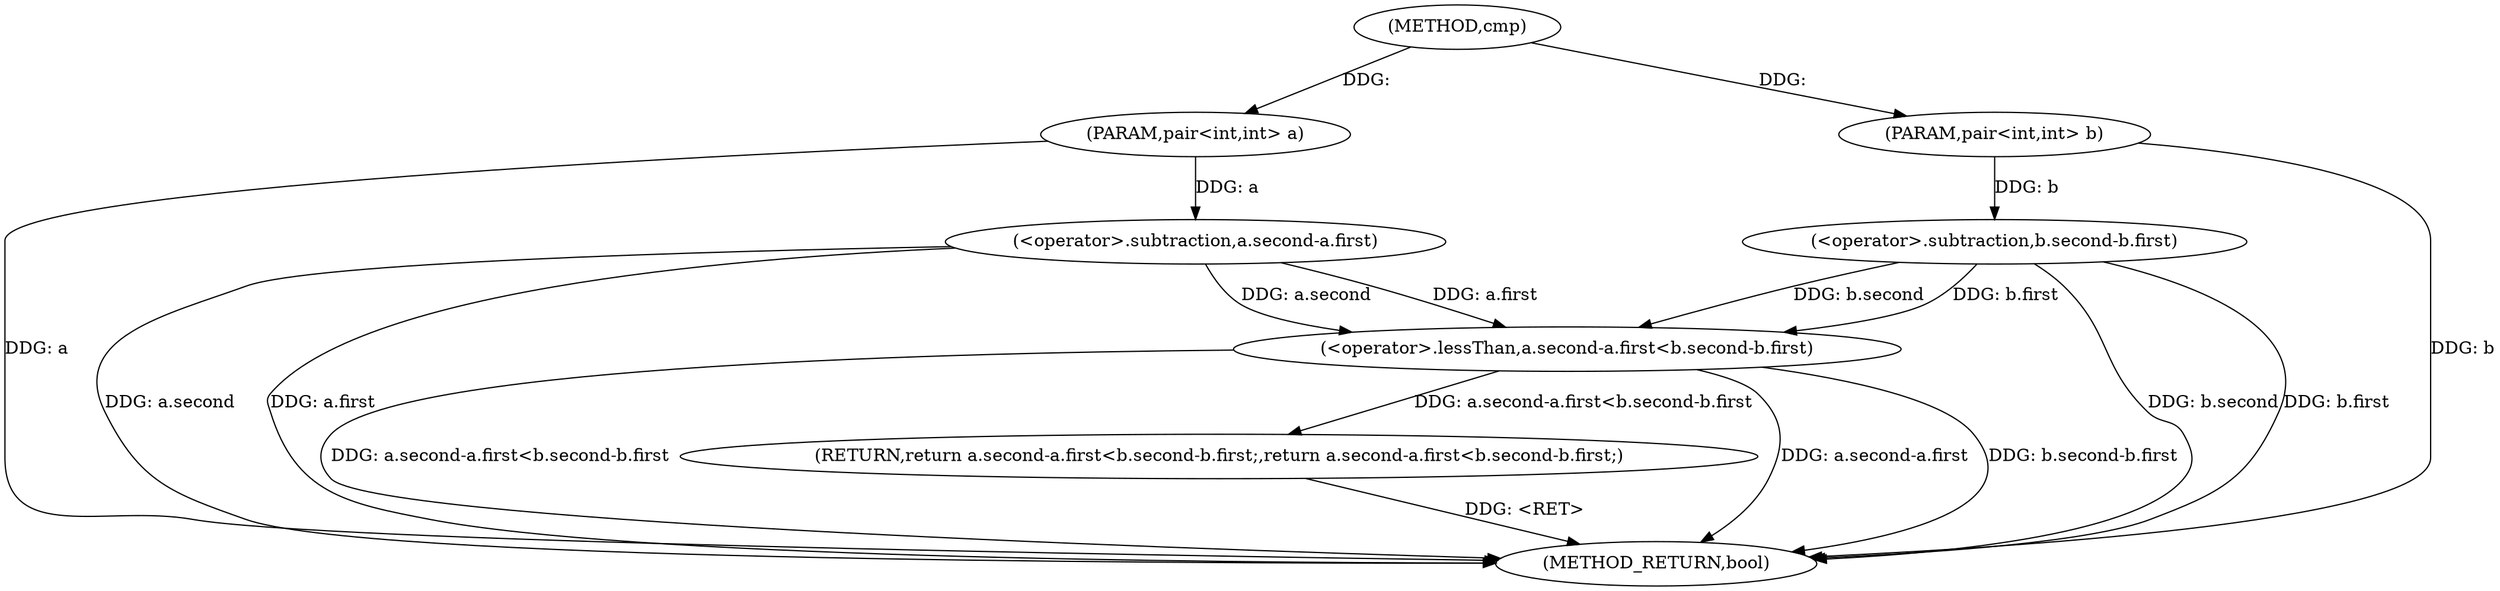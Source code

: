 digraph "cmp" {  
"1000101" [label = "(METHOD,cmp)" ]
"1000121" [label = "(METHOD_RETURN,bool)" ]
"1000102" [label = "(PARAM,pair<int,int> a)" ]
"1000103" [label = "(PARAM,pair<int,int> b)" ]
"1000105" [label = "(RETURN,return a.second-a.first<b.second-b.first;,return a.second-a.first<b.second-b.first;)" ]
"1000106" [label = "(<operator>.lessThan,a.second-a.first<b.second-b.first)" ]
"1000107" [label = "(<operator>.subtraction,a.second-a.first)" ]
"1000114" [label = "(<operator>.subtraction,b.second-b.first)" ]
  "1000102" -> "1000121"  [ label = "DDG: a"] 
  "1000103" -> "1000121"  [ label = "DDG: b"] 
  "1000107" -> "1000121"  [ label = "DDG: a.second"] 
  "1000107" -> "1000121"  [ label = "DDG: a.first"] 
  "1000106" -> "1000121"  [ label = "DDG: a.second-a.first"] 
  "1000114" -> "1000121"  [ label = "DDG: b.second"] 
  "1000114" -> "1000121"  [ label = "DDG: b.first"] 
  "1000106" -> "1000121"  [ label = "DDG: b.second-b.first"] 
  "1000106" -> "1000121"  [ label = "DDG: a.second-a.first<b.second-b.first"] 
  "1000105" -> "1000121"  [ label = "DDG: <RET>"] 
  "1000101" -> "1000102"  [ label = "DDG: "] 
  "1000101" -> "1000103"  [ label = "DDG: "] 
  "1000106" -> "1000105"  [ label = "DDG: a.second-a.first<b.second-b.first"] 
  "1000107" -> "1000106"  [ label = "DDG: a.second"] 
  "1000107" -> "1000106"  [ label = "DDG: a.first"] 
  "1000114" -> "1000106"  [ label = "DDG: b.second"] 
  "1000114" -> "1000106"  [ label = "DDG: b.first"] 
  "1000102" -> "1000107"  [ label = "DDG: a"] 
  "1000103" -> "1000114"  [ label = "DDG: b"] 
}
